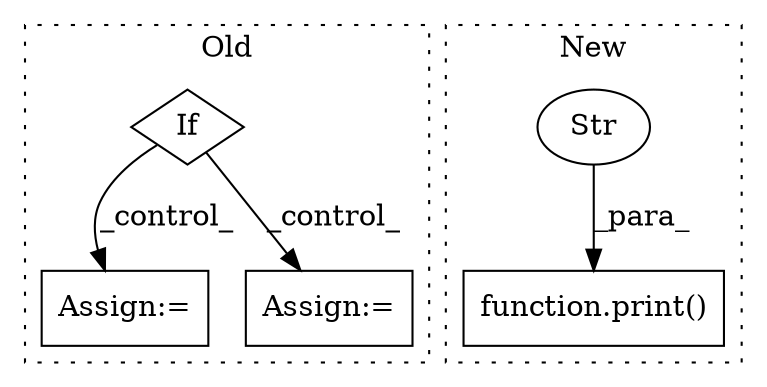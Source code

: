 digraph G {
subgraph cluster0 {
1 [label="If" a="96" s="3587,3618" l="3,14" shape="diamond"];
3 [label="Assign:=" a="68" s="3642" l="3" shape="box"];
5 [label="Assign:=" a="68" s="3800" l="3" shape="box"];
label = "Old";
style="dotted";
}
subgraph cluster1 {
2 [label="function.print()" a="75" s="4100,4166" l="6,1" shape="box"];
4 [label="Str" a="66" s="4106" l="60" shape="ellipse"];
label = "New";
style="dotted";
}
1 -> 5 [label="_control_"];
1 -> 3 [label="_control_"];
4 -> 2 [label="_para_"];
}